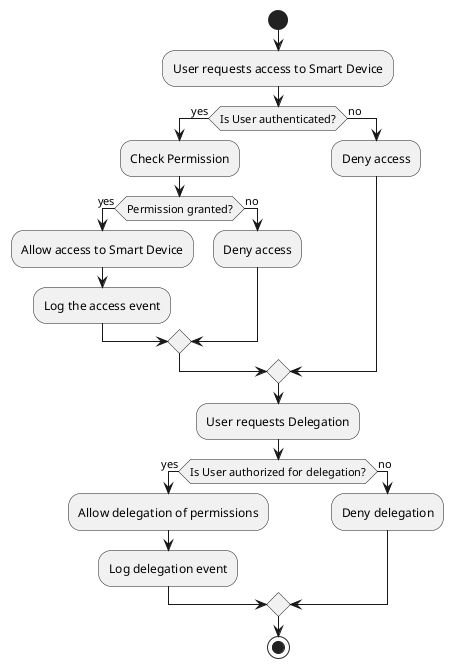 @startuml
start

:User requests access to Smart Device;
if (Is User authenticated?) then (yes)
  :Check Permission;
  if (Permission granted?) then (yes)
    :Allow access to Smart Device;
    :Log the access event;
  else (no)
    :Deny access;
  endif
else (no)
  :Deny access;
endif

:User requests Delegation;
if (Is User authorized for delegation?) then (yes)
  :Allow delegation of permissions;
  :Log delegation event;
else (no)
  :Deny delegation;
endif

stop
@enduml
